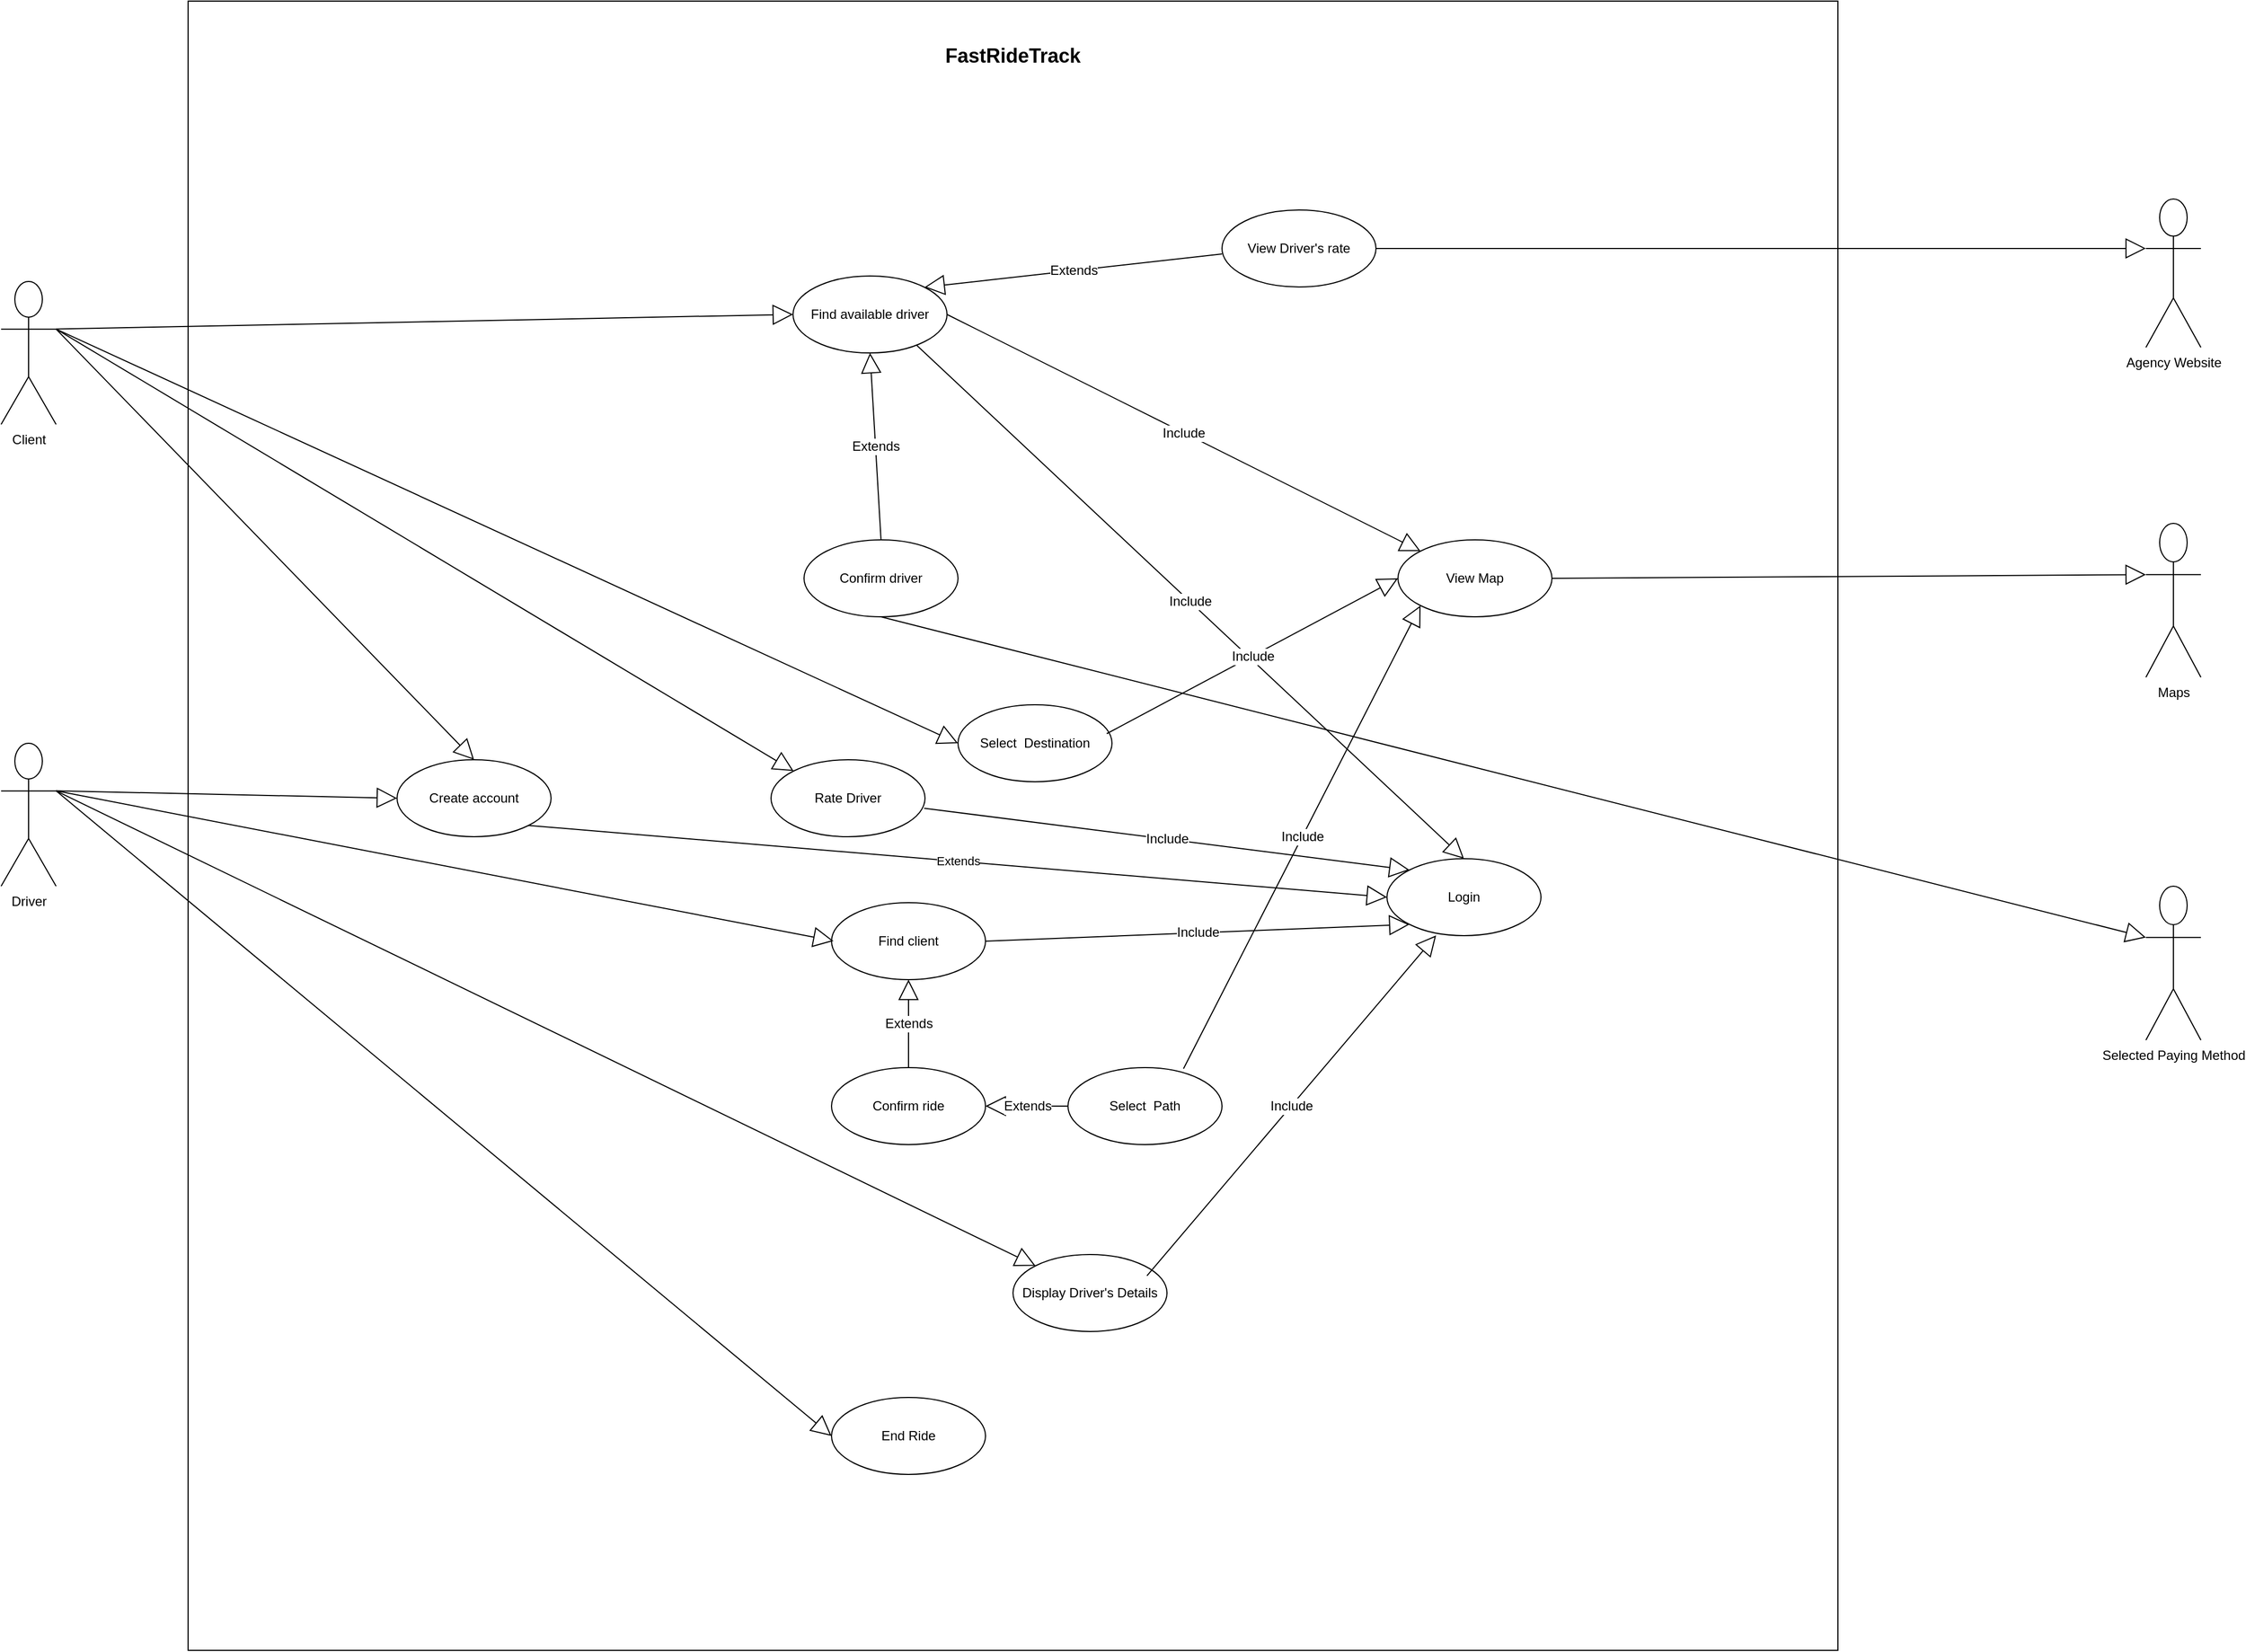 <mxfile version="22.0.3" type="device">
  <diagram name="Pagina-1" id="4yyajg1duolFcby2Z4SF">
    <mxGraphModel dx="1937" dy="1696" grid="1" gridSize="10" guides="1" tooltips="1" connect="1" arrows="1" fold="1" page="1" pageScale="1" pageWidth="827" pageHeight="1169" math="0" shadow="0">
      <root>
        <mxCell id="0" />
        <mxCell id="1" parent="0" />
        <mxCell id="rDOq5Js9uwvhGrKsaeQx-1" value="" style="whiteSpace=wrap;html=1;aspect=fixed;" parent="1" vertex="1">
          <mxGeometry x="-500" y="-970" width="1500" height="1500" as="geometry" />
        </mxCell>
        <mxCell id="rDOq5Js9uwvhGrKsaeQx-2" value="Client" style="shape=umlActor;verticalLabelPosition=bottom;verticalAlign=top;html=1;outlineConnect=0;" parent="1" vertex="1">
          <mxGeometry x="-670" y="-715" width="50" height="130" as="geometry" />
        </mxCell>
        <mxCell id="rDOq5Js9uwvhGrKsaeQx-3" value="Driver&lt;br&gt;" style="shape=umlActor;verticalLabelPosition=bottom;verticalAlign=top;html=1;" parent="1" vertex="1">
          <mxGeometry x="-670" y="-295" width="50" height="130" as="geometry" />
        </mxCell>
        <mxCell id="rDOq5Js9uwvhGrKsaeQx-4" value="Agency Website&lt;br&gt;" style="shape=umlActor;verticalLabelPosition=bottom;verticalAlign=top;html=1;" parent="1" vertex="1">
          <mxGeometry x="1280" y="-790" width="50" height="135" as="geometry" />
        </mxCell>
        <mxCell id="rDOq5Js9uwvhGrKsaeQx-5" value="Maps&lt;br&gt;" style="shape=umlActor;verticalLabelPosition=bottom;verticalAlign=top;html=1;" parent="1" vertex="1">
          <mxGeometry x="1280" y="-495" width="50" height="140" as="geometry" />
        </mxCell>
        <mxCell id="rDOq5Js9uwvhGrKsaeQx-8" value="Login" style="ellipse;whiteSpace=wrap;html=1;" parent="1" vertex="1">
          <mxGeometry x="590" y="-190" width="140" height="70" as="geometry" />
        </mxCell>
        <mxCell id="rDOq5Js9uwvhGrKsaeQx-9" value="Find available driver" style="ellipse;whiteSpace=wrap;html=1;strokeColor=default;align=center;verticalAlign=middle;fontFamily=Helvetica;fontSize=12;fontColor=default;fillColor=default;" parent="1" vertex="1">
          <mxGeometry x="50" y="-720" width="140" height="70" as="geometry" />
        </mxCell>
        <mxCell id="rDOq5Js9uwvhGrKsaeQx-10" value="View Map" style="ellipse;whiteSpace=wrap;html=1;strokeColor=default;align=center;verticalAlign=middle;fontFamily=Helvetica;fontSize=12;fontColor=default;fillColor=default;" parent="1" vertex="1">
          <mxGeometry x="600" y="-480" width="140" height="70" as="geometry" />
        </mxCell>
        <mxCell id="rDOq5Js9uwvhGrKsaeQx-11" value="Include" style="endArrow=block;endSize=16;endFill=0;html=1;rounded=0;fontFamily=Helvetica;fontSize=12;fontColor=default;exitX=0.801;exitY=0.896;exitDx=0;exitDy=0;entryX=0.5;entryY=0;entryDx=0;entryDy=0;exitPerimeter=0;" parent="1" source="rDOq5Js9uwvhGrKsaeQx-9" target="rDOq5Js9uwvhGrKsaeQx-8" edge="1">
          <mxGeometry width="160" relative="1" as="geometry">
            <mxPoint x="170" y="-510" as="sourcePoint" />
            <mxPoint x="310" y="-530" as="targetPoint" />
          </mxGeometry>
        </mxCell>
        <mxCell id="rDOq5Js9uwvhGrKsaeQx-12" value="&lt;br&gt;" style="endArrow=block;endSize=16;endFill=0;html=1;rounded=0;fontFamily=Helvetica;fontSize=12;fontColor=default;exitX=1;exitY=0.333;exitDx=0;exitDy=0;exitPerimeter=0;entryX=0;entryY=1;entryDx=0;entryDy=0;" parent="1" source="rDOq5Js9uwvhGrKsaeQx-2" edge="1">
          <mxGeometry width="160" relative="1" as="geometry">
            <mxPoint x="-710.29" y="-771.307" as="sourcePoint" />
            <mxPoint x="49.997" y="-685.0" as="targetPoint" />
          </mxGeometry>
        </mxCell>
        <mxCell id="rDOq5Js9uwvhGrKsaeQx-13" value="&lt;h2&gt;FastRideTrack&lt;/h2&gt;" style="text;html=1;strokeColor=none;fillColor=none;align=center;verticalAlign=middle;whiteSpace=wrap;rounded=0;fontSize=12;fontFamily=Helvetica;fontColor=default;" parent="1" vertex="1">
          <mxGeometry x="170" y="-960" width="160" height="80" as="geometry" />
        </mxCell>
        <mxCell id="rDOq5Js9uwvhGrKsaeQx-17" value="&lt;br&gt;" style="endArrow=block;endSize=16;endFill=0;html=1;rounded=0;fontFamily=Helvetica;fontSize=12;fontColor=default;exitX=1;exitY=0.5;exitDx=0;exitDy=0;entryX=0;entryY=0.333;entryDx=0;entryDy=0;entryPerimeter=0;" parent="1" source="rDOq5Js9uwvhGrKsaeQx-10" target="rDOq5Js9uwvhGrKsaeQx-5" edge="1">
          <mxGeometry width="160" relative="1" as="geometry">
            <mxPoint x="170" y="-840" as="sourcePoint" />
            <mxPoint x="330" y="-840" as="targetPoint" />
          </mxGeometry>
        </mxCell>
        <mxCell id="rDOq5Js9uwvhGrKsaeQx-19" value="Find client" style="ellipse;whiteSpace=wrap;html=1;strokeColor=default;align=center;verticalAlign=middle;fontFamily=Helvetica;fontSize=12;fontColor=default;fillColor=default;" parent="1" vertex="1">
          <mxGeometry x="85" y="-150" width="140" height="70" as="geometry" />
        </mxCell>
        <mxCell id="rDOq5Js9uwvhGrKsaeQx-20" value="Confirm driver" style="ellipse;whiteSpace=wrap;html=1;strokeColor=default;align=center;verticalAlign=middle;fontFamily=Helvetica;fontSize=12;fontColor=default;fillColor=default;" parent="1" vertex="1">
          <mxGeometry x="60" y="-480" width="140" height="70" as="geometry" />
        </mxCell>
        <mxCell id="rDOq5Js9uwvhGrKsaeQx-21" value="" style="endArrow=block;endSize=16;endFill=0;html=1;rounded=0;fontFamily=Helvetica;fontSize=12;fontColor=default;exitX=1;exitY=0.333;exitDx=0;exitDy=0;exitPerimeter=0;entryX=0.013;entryY=0.688;entryDx=0;entryDy=0;entryPerimeter=0;" parent="1" source="rDOq5Js9uwvhGrKsaeQx-3" edge="1">
          <mxGeometry width="160" relative="1" as="geometry">
            <mxPoint x="-690" y="-339.997" as="sourcePoint" />
            <mxPoint x="86.82" y="-115.17" as="targetPoint" />
          </mxGeometry>
        </mxCell>
        <mxCell id="rDOq5Js9uwvhGrKsaeQx-23" value="Include" style="endArrow=block;endSize=16;endFill=0;html=1;rounded=0;fontFamily=Helvetica;fontSize=12;fontColor=default;exitX=1;exitY=0.5;exitDx=0;exitDy=0;entryX=0;entryY=1;entryDx=0;entryDy=0;" parent="1" source="rDOq5Js9uwvhGrKsaeQx-19" target="rDOq5Js9uwvhGrKsaeQx-8" edge="1">
          <mxGeometry width="160" relative="1" as="geometry">
            <mxPoint x="130" y="-440" as="sourcePoint" />
            <mxPoint x="290" y="-440" as="targetPoint" />
          </mxGeometry>
        </mxCell>
        <mxCell id="rDOq5Js9uwvhGrKsaeQx-28" value="Extends" style="endArrow=block;endSize=16;endFill=0;html=1;rounded=0;fontFamily=Helvetica;fontSize=12;fontColor=default;exitX=0.5;exitY=0;exitDx=0;exitDy=0;entryX=0.5;entryY=1;entryDx=0;entryDy=0;" parent="1" source="rDOq5Js9uwvhGrKsaeQx-20" target="rDOq5Js9uwvhGrKsaeQx-9" edge="1">
          <mxGeometry width="160" relative="1" as="geometry">
            <mxPoint x="130" y="-440" as="sourcePoint" />
            <mxPoint x="290" y="-440" as="targetPoint" />
          </mxGeometry>
        </mxCell>
        <mxCell id="rDOq5Js9uwvhGrKsaeQx-29" value="Confirm ride" style="ellipse;whiteSpace=wrap;html=1;strokeColor=default;align=center;verticalAlign=middle;fontFamily=Helvetica;fontSize=12;fontColor=default;fillColor=default;" parent="1" vertex="1">
          <mxGeometry x="85" width="140" height="70" as="geometry" />
        </mxCell>
        <mxCell id="rDOq5Js9uwvhGrKsaeQx-30" value="Extends" style="endArrow=block;endSize=16;endFill=0;html=1;rounded=0;fontFamily=Helvetica;fontSize=12;fontColor=default;exitX=0.5;exitY=0;exitDx=0;exitDy=0;entryX=0.5;entryY=1;entryDx=0;entryDy=0;" parent="1" source="rDOq5Js9uwvhGrKsaeQx-29" target="rDOq5Js9uwvhGrKsaeQx-19" edge="1">
          <mxGeometry width="160" relative="1" as="geometry">
            <mxPoint x="300" y="-380" as="sourcePoint" />
            <mxPoint x="460" y="-380" as="targetPoint" />
          </mxGeometry>
        </mxCell>
        <mxCell id="rDOq5Js9uwvhGrKsaeQx-31" value="View Driver&#39;s rate" style="ellipse;whiteSpace=wrap;html=1;strokeColor=default;align=center;verticalAlign=middle;fontFamily=Helvetica;fontSize=12;fontColor=default;fillColor=default;" parent="1" vertex="1">
          <mxGeometry x="440" y="-780" width="140" height="70" as="geometry" />
        </mxCell>
        <mxCell id="rDOq5Js9uwvhGrKsaeQx-32" value="Extends" style="endArrow=block;endSize=16;endFill=0;html=1;rounded=0;fontFamily=Helvetica;fontSize=12;fontColor=default;entryX=1;entryY=0;entryDx=0;entryDy=0;" parent="1" edge="1" target="rDOq5Js9uwvhGrKsaeQx-9">
          <mxGeometry width="160" relative="1" as="geometry">
            <mxPoint x="440" y="-740" as="sourcePoint" />
            <mxPoint x="176.0" y="-703.97" as="targetPoint" />
          </mxGeometry>
        </mxCell>
        <mxCell id="rDOq5Js9uwvhGrKsaeQx-33" value="" style="endArrow=block;endSize=16;endFill=0;html=1;rounded=0;fontFamily=Helvetica;fontSize=12;fontColor=default;exitX=1;exitY=0.5;exitDx=0;exitDy=0;entryX=0;entryY=0.333;entryDx=0;entryDy=0;entryPerimeter=0;" parent="1" source="rDOq5Js9uwvhGrKsaeQx-31" target="rDOq5Js9uwvhGrKsaeQx-4" edge="1">
          <mxGeometry width="160" relative="1" as="geometry">
            <mxPoint x="100" y="-720" as="sourcePoint" />
            <mxPoint x="260" y="-720" as="targetPoint" />
          </mxGeometry>
        </mxCell>
        <mxCell id="rDOq5Js9uwvhGrKsaeQx-36" value="Selected Paying Method&lt;br&gt;" style="shape=umlActor;verticalLabelPosition=bottom;verticalAlign=top;html=1;strokeColor=default;align=center;fontFamily=Helvetica;fontSize=12;fontColor=default;fillColor=default;" parent="1" vertex="1">
          <mxGeometry x="1280" y="-165" width="50" height="140" as="geometry" />
        </mxCell>
        <mxCell id="rDOq5Js9uwvhGrKsaeQx-38" value="" style="endArrow=block;endSize=16;endFill=0;html=1;rounded=0;fontFamily=Helvetica;fontSize=12;fontColor=default;exitX=0.5;exitY=1;exitDx=0;exitDy=0;entryX=0;entryY=0.333;entryDx=0;entryDy=0;entryPerimeter=0;" parent="1" source="rDOq5Js9uwvhGrKsaeQx-20" target="rDOq5Js9uwvhGrKsaeQx-36" edge="1">
          <mxGeometry width="160" relative="1" as="geometry">
            <mxPoint x="230" y="-385" as="sourcePoint" />
            <mxPoint x="210" y="-375" as="targetPoint" />
          </mxGeometry>
        </mxCell>
        <mxCell id="rDOq5Js9uwvhGrKsaeQx-40" value="Select&amp;nbsp; Path" style="ellipse;whiteSpace=wrap;html=1;strokeColor=default;align=center;verticalAlign=middle;fontFamily=Helvetica;fontSize=12;fontColor=default;fillColor=default;" parent="1" vertex="1">
          <mxGeometry x="300" width="140" height="70" as="geometry" />
        </mxCell>
        <mxCell id="rDOq5Js9uwvhGrKsaeQx-43" value="Extends" style="endArrow=block;endSize=16;endFill=0;html=1;rounded=0;fontFamily=Helvetica;fontSize=12;fontColor=default;exitX=0;exitY=0.5;exitDx=0;exitDy=0;entryX=1;entryY=0.5;entryDx=0;entryDy=0;" parent="1" source="rDOq5Js9uwvhGrKsaeQx-40" target="rDOq5Js9uwvhGrKsaeQx-29" edge="1">
          <mxGeometry width="160" relative="1" as="geometry">
            <mxPoint x="317.753" y="10.251" as="sourcePoint" />
            <mxPoint x="230" y="35" as="targetPoint" />
          </mxGeometry>
        </mxCell>
        <mxCell id="rDOq5Js9uwvhGrKsaeQx-48" value="Display Driver&#39;s Details" style="ellipse;whiteSpace=wrap;html=1;strokeColor=default;align=center;verticalAlign=middle;fontFamily=Helvetica;fontSize=12;fontColor=default;fillColor=default;" parent="1" vertex="1">
          <mxGeometry x="250" y="170" width="140" height="70" as="geometry" />
        </mxCell>
        <mxCell id="rDOq5Js9uwvhGrKsaeQx-49" value="" style="endArrow=block;endSize=16;endFill=0;html=1;rounded=0;fontFamily=Helvetica;fontSize=12;fontColor=default;exitX=1;exitY=0.333;exitDx=0;exitDy=0;exitPerimeter=0;entryX=0;entryY=0;entryDx=0;entryDy=0;" parent="1" source="rDOq5Js9uwvhGrKsaeQx-3" target="rDOq5Js9uwvhGrKsaeQx-48" edge="1">
          <mxGeometry width="160" relative="1" as="geometry">
            <mxPoint x="-300" y="-250" as="sourcePoint" />
            <mxPoint x="-140" y="-250" as="targetPoint" />
          </mxGeometry>
        </mxCell>
        <mxCell id="rDOq5Js9uwvhGrKsaeQx-50" value="Include" style="endArrow=block;endSize=16;endFill=0;html=1;rounded=0;fontFamily=Helvetica;fontSize=12;fontColor=default;exitX=0.87;exitY=0.276;exitDx=0;exitDy=0;exitPerimeter=0;entryX=0.319;entryY=0.997;entryDx=0;entryDy=0;entryPerimeter=0;" parent="1" source="rDOq5Js9uwvhGrKsaeQx-48" target="rDOq5Js9uwvhGrKsaeQx-8" edge="1">
          <mxGeometry width="160" relative="1" as="geometry">
            <mxPoint x="380" y="-100" as="sourcePoint" />
            <mxPoint x="540" y="-100" as="targetPoint" />
          </mxGeometry>
        </mxCell>
        <mxCell id="rDOq5Js9uwvhGrKsaeQx-51" value="Rate Driver" style="ellipse;whiteSpace=wrap;html=1;strokeColor=default;align=center;verticalAlign=middle;fontFamily=Helvetica;fontSize=12;fontColor=default;fillColor=default;" parent="1" vertex="1">
          <mxGeometry x="30" y="-280" width="140" height="70" as="geometry" />
        </mxCell>
        <mxCell id="rDOq5Js9uwvhGrKsaeQx-52" value="" style="endArrow=block;endSize=16;endFill=0;html=1;rounded=0;fontFamily=Helvetica;fontSize=12;fontColor=default;exitX=1;exitY=0.333;exitDx=0;exitDy=0;exitPerimeter=0;entryX=0;entryY=0;entryDx=0;entryDy=0;" parent="1" source="rDOq5Js9uwvhGrKsaeQx-2" target="rDOq5Js9uwvhGrKsaeQx-51" edge="1">
          <mxGeometry width="160" relative="1" as="geometry">
            <mxPoint x="-720" y="-700" as="sourcePoint" />
            <mxPoint x="-483.62" y="-477.11" as="targetPoint" />
          </mxGeometry>
        </mxCell>
        <mxCell id="rDOq5Js9uwvhGrKsaeQx-53" value="Include" style="endArrow=block;endSize=16;endFill=0;html=1;rounded=0;fontFamily=Helvetica;fontSize=12;fontColor=default;exitX=0.994;exitY=0.63;exitDx=0;exitDy=0;exitPerimeter=0;entryX=0;entryY=0;entryDx=0;entryDy=0;" parent="1" source="rDOq5Js9uwvhGrKsaeQx-51" target="rDOq5Js9uwvhGrKsaeQx-8" edge="1">
          <mxGeometry width="160" relative="1" as="geometry">
            <mxPoint x="90" y="-400" as="sourcePoint" />
            <mxPoint x="250" y="-400" as="targetPoint" />
          </mxGeometry>
        </mxCell>
        <mxCell id="rDOq5Js9uwvhGrKsaeQx-54" value="Select&amp;nbsp; Destination" style="ellipse;whiteSpace=wrap;html=1;strokeColor=default;align=center;verticalAlign=middle;fontFamily=Helvetica;fontSize=12;fontColor=default;fillColor=default;" parent="1" vertex="1">
          <mxGeometry x="200" y="-330" width="140" height="70" as="geometry" />
        </mxCell>
        <mxCell id="rDOq5Js9uwvhGrKsaeQx-55" value="" style="endArrow=block;endSize=16;endFill=0;html=1;rounded=0;fontFamily=Helvetica;fontSize=12;fontColor=default;exitX=1;exitY=0.333;exitDx=0;exitDy=0;exitPerimeter=0;entryX=0;entryY=0.5;entryDx=0;entryDy=0;" parent="1" source="rDOq5Js9uwvhGrKsaeQx-2" target="rDOq5Js9uwvhGrKsaeQx-54" edge="1">
          <mxGeometry width="160" relative="1" as="geometry">
            <mxPoint x="-250" y="-570" as="sourcePoint" />
            <mxPoint x="-90" y="-570" as="targetPoint" />
          </mxGeometry>
        </mxCell>
        <mxCell id="rDOq5Js9uwvhGrKsaeQx-56" value="Include" style="endArrow=block;endSize=16;endFill=0;html=1;rounded=0;fontFamily=Helvetica;fontSize=12;fontColor=default;exitX=0.966;exitY=0.375;exitDx=0;exitDy=0;exitPerimeter=0;entryX=0;entryY=0.5;entryDx=0;entryDy=0;" parent="1" source="rDOq5Js9uwvhGrKsaeQx-54" target="rDOq5Js9uwvhGrKsaeQx-10" edge="1">
          <mxGeometry width="160" relative="1" as="geometry">
            <mxPoint x="440" y="-390" as="sourcePoint" />
            <mxPoint x="600" y="-390" as="targetPoint" />
          </mxGeometry>
        </mxCell>
        <mxCell id="rDOq5Js9uwvhGrKsaeQx-58" value="Include" style="endArrow=block;endSize=16;endFill=0;html=1;rounded=0;fontFamily=Helvetica;fontSize=12;fontColor=default;exitX=1;exitY=0.5;exitDx=0;exitDy=0;" parent="1" source="rDOq5Js9uwvhGrKsaeQx-9" target="rDOq5Js9uwvhGrKsaeQx-10" edge="1">
          <mxGeometry width="160" relative="1" as="geometry">
            <mxPoint x="380" y="-600" as="sourcePoint" />
            <mxPoint x="540" y="-600" as="targetPoint" />
          </mxGeometry>
        </mxCell>
        <mxCell id="rDOq5Js9uwvhGrKsaeQx-59" value="Include" style="endArrow=block;endSize=16;endFill=0;html=1;rounded=0;fontFamily=Helvetica;fontSize=12;fontColor=default;exitX=0.75;exitY=0.014;exitDx=0;exitDy=0;exitPerimeter=0;entryX=0;entryY=1;entryDx=0;entryDy=0;" parent="1" source="rDOq5Js9uwvhGrKsaeQx-40" target="rDOq5Js9uwvhGrKsaeQx-10" edge="1">
          <mxGeometry width="160" relative="1" as="geometry">
            <mxPoint x="460" y="-270" as="sourcePoint" />
            <mxPoint x="620" y="-270" as="targetPoint" />
          </mxGeometry>
        </mxCell>
        <mxCell id="rDOq5Js9uwvhGrKsaeQx-60" value="End Ride" style="ellipse;whiteSpace=wrap;html=1;strokeColor=default;align=center;verticalAlign=middle;fontFamily=Helvetica;fontSize=12;fontColor=default;fillColor=default;" parent="1" vertex="1">
          <mxGeometry x="85" y="300" width="140" height="70" as="geometry" />
        </mxCell>
        <mxCell id="rDOq5Js9uwvhGrKsaeQx-62" value="" style="endArrow=block;endSize=16;endFill=0;html=1;rounded=0;fontFamily=Helvetica;fontSize=12;fontColor=default;exitX=1;exitY=0.333;exitDx=0;exitDy=0;exitPerimeter=0;entryX=0;entryY=0.5;entryDx=0;entryDy=0;" parent="1" source="rDOq5Js9uwvhGrKsaeQx-3" target="rDOq5Js9uwvhGrKsaeQx-60" edge="1">
          <mxGeometry width="160" relative="1" as="geometry">
            <mxPoint x="-370" y="-210" as="sourcePoint" />
            <mxPoint x="-210" y="-210" as="targetPoint" />
            <Array as="points" />
          </mxGeometry>
        </mxCell>
        <mxCell id="8BE-TqmUSlinZl0Okqe5-1" value="Create account" style="ellipse;whiteSpace=wrap;html=1;" parent="1" vertex="1">
          <mxGeometry x="-310" y="-280" width="140" height="70" as="geometry" />
        </mxCell>
        <mxCell id="8BE-TqmUSlinZl0Okqe5-5" value="Extends" style="endArrow=block;endSize=16;endFill=0;html=1;rounded=0;entryX=0;entryY=0.5;entryDx=0;entryDy=0;exitX=1;exitY=1;exitDx=0;exitDy=0;" parent="1" source="8BE-TqmUSlinZl0Okqe5-1" target="rDOq5Js9uwvhGrKsaeQx-8" edge="1">
          <mxGeometry width="160" relative="1" as="geometry">
            <mxPoint x="-180" y="-220" as="sourcePoint" />
            <mxPoint x="200" y="-210" as="targetPoint" />
          </mxGeometry>
        </mxCell>
        <mxCell id="U8X-1iQ1NftlxgSJqY4z-3" value="" style="endArrow=block;endSize=16;endFill=0;html=1;rounded=0;exitX=1;exitY=0.333;exitDx=0;exitDy=0;exitPerimeter=0;entryX=0.5;entryY=0;entryDx=0;entryDy=0;" edge="1" parent="1" source="rDOq5Js9uwvhGrKsaeQx-2" target="8BE-TqmUSlinZl0Okqe5-1">
          <mxGeometry width="160" relative="1" as="geometry">
            <mxPoint x="-200" y="-500" as="sourcePoint" />
            <mxPoint x="-40" y="-500" as="targetPoint" />
          </mxGeometry>
        </mxCell>
        <mxCell id="U8X-1iQ1NftlxgSJqY4z-4" value="" style="endArrow=block;endSize=16;endFill=0;html=1;rounded=0;exitX=1;exitY=0.333;exitDx=0;exitDy=0;exitPerimeter=0;entryX=0;entryY=0.5;entryDx=0;entryDy=0;" edge="1" parent="1" source="rDOq5Js9uwvhGrKsaeQx-3" target="8BE-TqmUSlinZl0Okqe5-1">
          <mxGeometry width="160" relative="1" as="geometry">
            <mxPoint x="-200" y="-320" as="sourcePoint" />
            <mxPoint x="-40" y="-320" as="targetPoint" />
          </mxGeometry>
        </mxCell>
      </root>
    </mxGraphModel>
  </diagram>
</mxfile>
